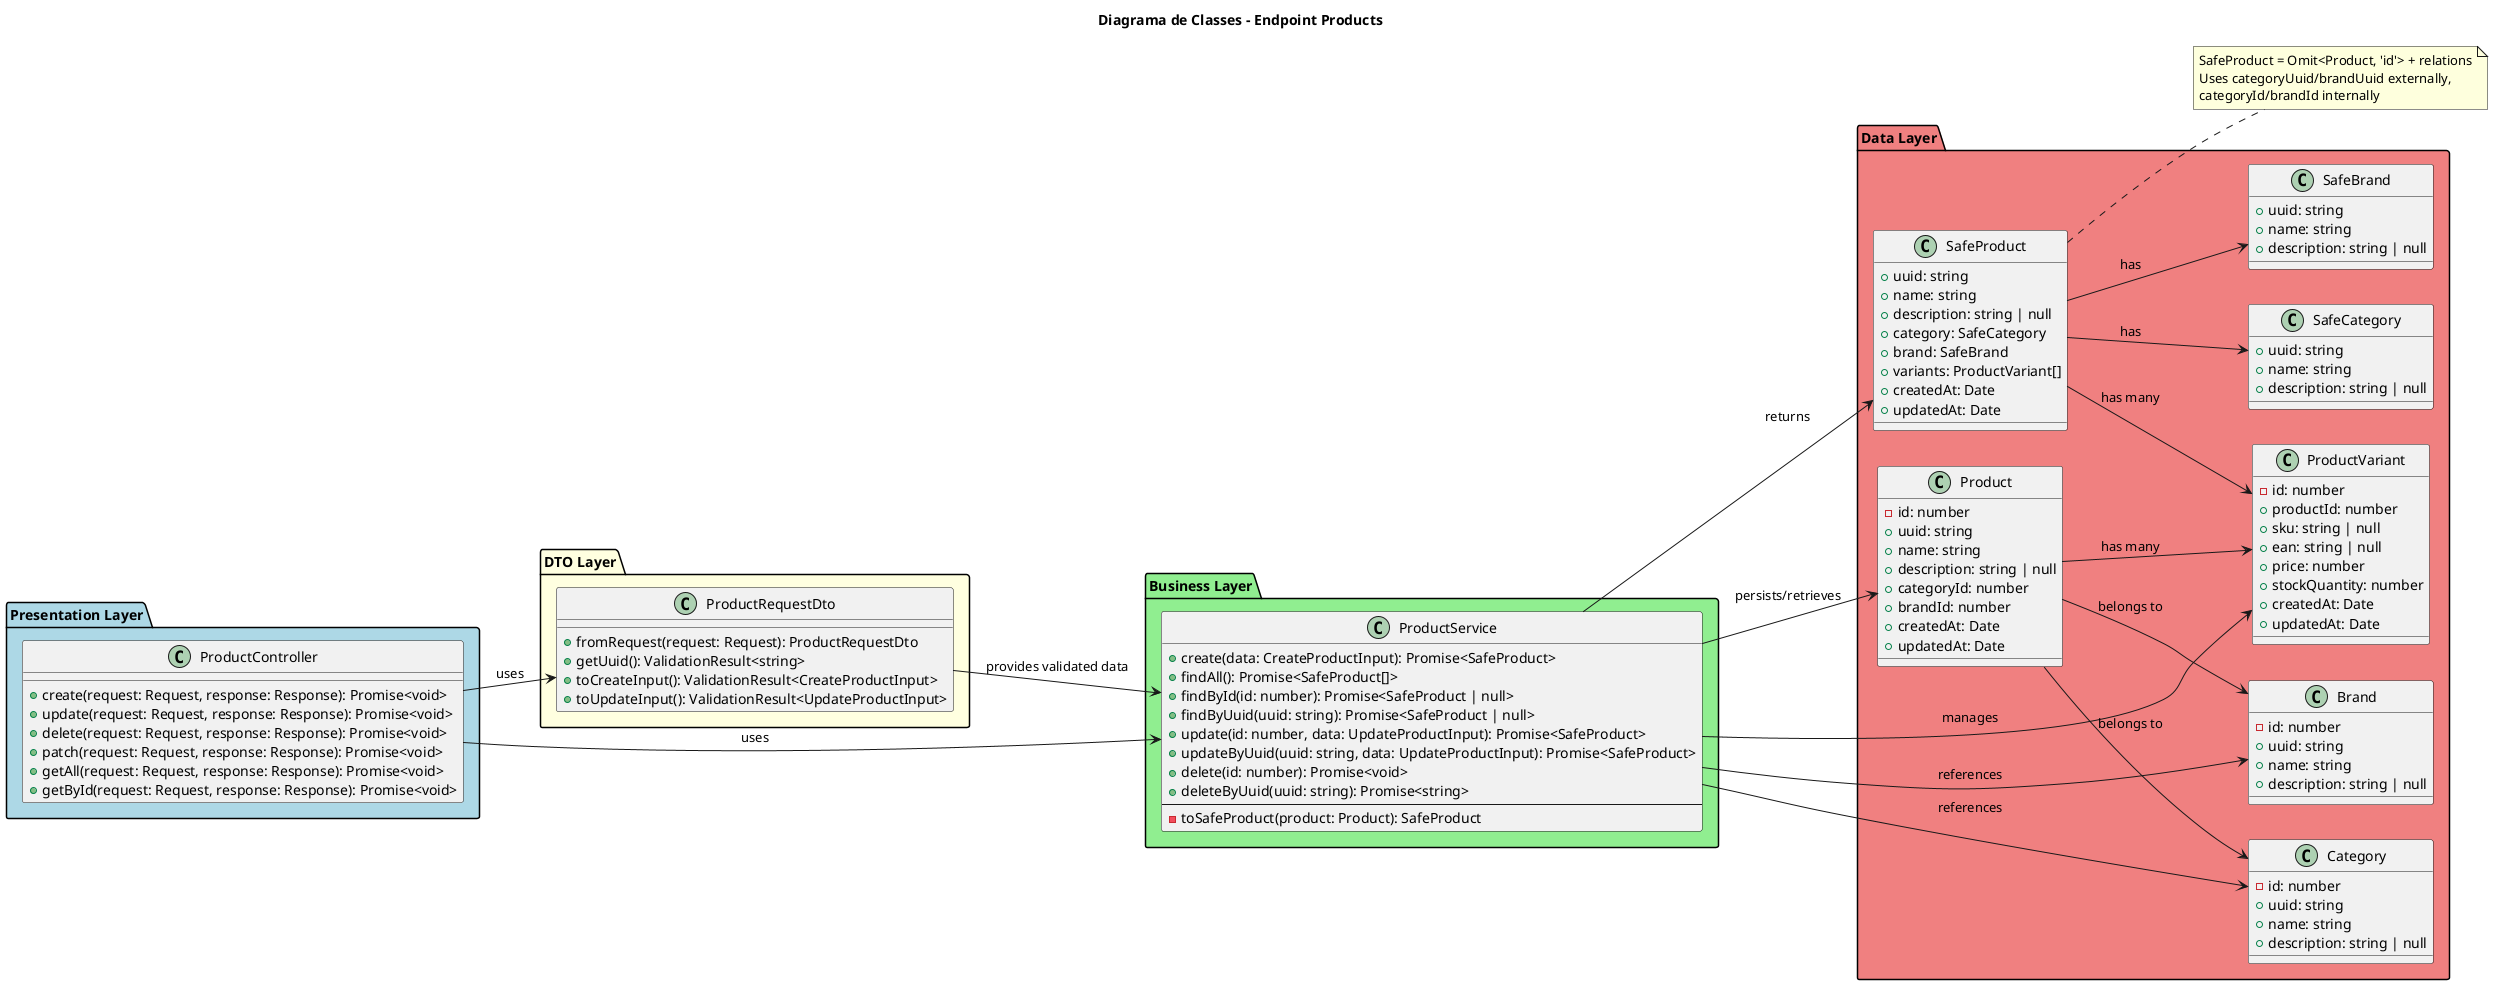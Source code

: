 @startuml products_diagram
title Diagrama de Classes - Endpoint Products
left to right direction

package "Presentation Layer" as PL #LightBlue {
    class ProductController {
        +create(request: Request, response: Response): Promise<void>
        +update(request: Request, response: Response): Promise<void>
        +delete(request: Request, response: Response): Promise<void>
        +patch(request: Request, response: Response): Promise<void>
        +getAll(request: Request, response: Response): Promise<void>
        +getById(request: Request, response: Response): Promise<void>
    }
}

package "DTO Layer" as DTO #LightYellow {
    class ProductRequestDto {
        +fromRequest(request: Request): ProductRequestDto
        +getUuid(): ValidationResult<string>
        +toCreateInput(): ValidationResult<CreateProductInput>
        +toUpdateInput(): ValidationResult<UpdateProductInput>
    }
}

package "Business Layer" as BL #LightGreen {
    class ProductService {
        +create(data: CreateProductInput): Promise<SafeProduct>
        +findAll(): Promise<SafeProduct[]>
        +findById(id: number): Promise<SafeProduct | null>
        +findByUuid(uuid: string): Promise<SafeProduct | null>
        +update(id: number, data: UpdateProductInput): Promise<SafeProduct>
        +updateByUuid(uuid: string, data: UpdateProductInput): Promise<SafeProduct>
        +delete(id: number): Promise<void>
        +deleteByUuid(uuid: string): Promise<string>
        --
        -toSafeProduct(product: Product): SafeProduct
    }
}

package "Data Layer" as DL #LightCoral {
    class Product {
        -id: number
        +uuid: string
        +name: string
        +description: string | null
        +categoryId: number
        +brandId: number
        +createdAt: Date
        +updatedAt: Date
    }

    class ProductVariant {
        -id: number
        +productId: number
        +sku: string | null
        +ean: string | null
        +price: number
        +stockQuantity: number
        +createdAt: Date
        +updatedAt: Date
    }

    class Category {
        -id: number
        +uuid: string
        +name: string
        +description: string | null
    }

    class Brand {
        -id: number
        +uuid: string
        +name: string
        +description: string | null
    }

    class SafeProduct {
        +uuid: string
        +name: string
        +description: string | null
        +category: SafeCategory
        +brand: SafeBrand
        +variants: ProductVariant[]
        +createdAt: Date
        +updatedAt: Date
    }

    class SafeCategory {
        +uuid: string
        +name: string
        +description: string | null
    }

    class SafeBrand {
        +uuid: string
        +name: string
        +description: string | null
    }
}

' Relationships
ProductController --> ProductRequestDto : uses
ProductController --> ProductService : uses
ProductRequestDto --> ProductService : provides validated data
ProductService --> Product : persists/retrieves
ProductService --> ProductVariant : manages
ProductService --> Category : references
ProductService --> Brand : references
Product --> ProductVariant : has many
Product --> Category : belongs to
Product --> Brand : belongs to
SafeProduct --> SafeCategory : has
SafeProduct --> SafeBrand : has
SafeProduct --> ProductVariant : has many
ProductService --> SafeProduct : returns

note right of SafeProduct : SafeProduct = Omit<Product, 'id'> + relations\nUses categoryUuid/brandUuid externally,\ncategoryId/brandId internally
@enduml